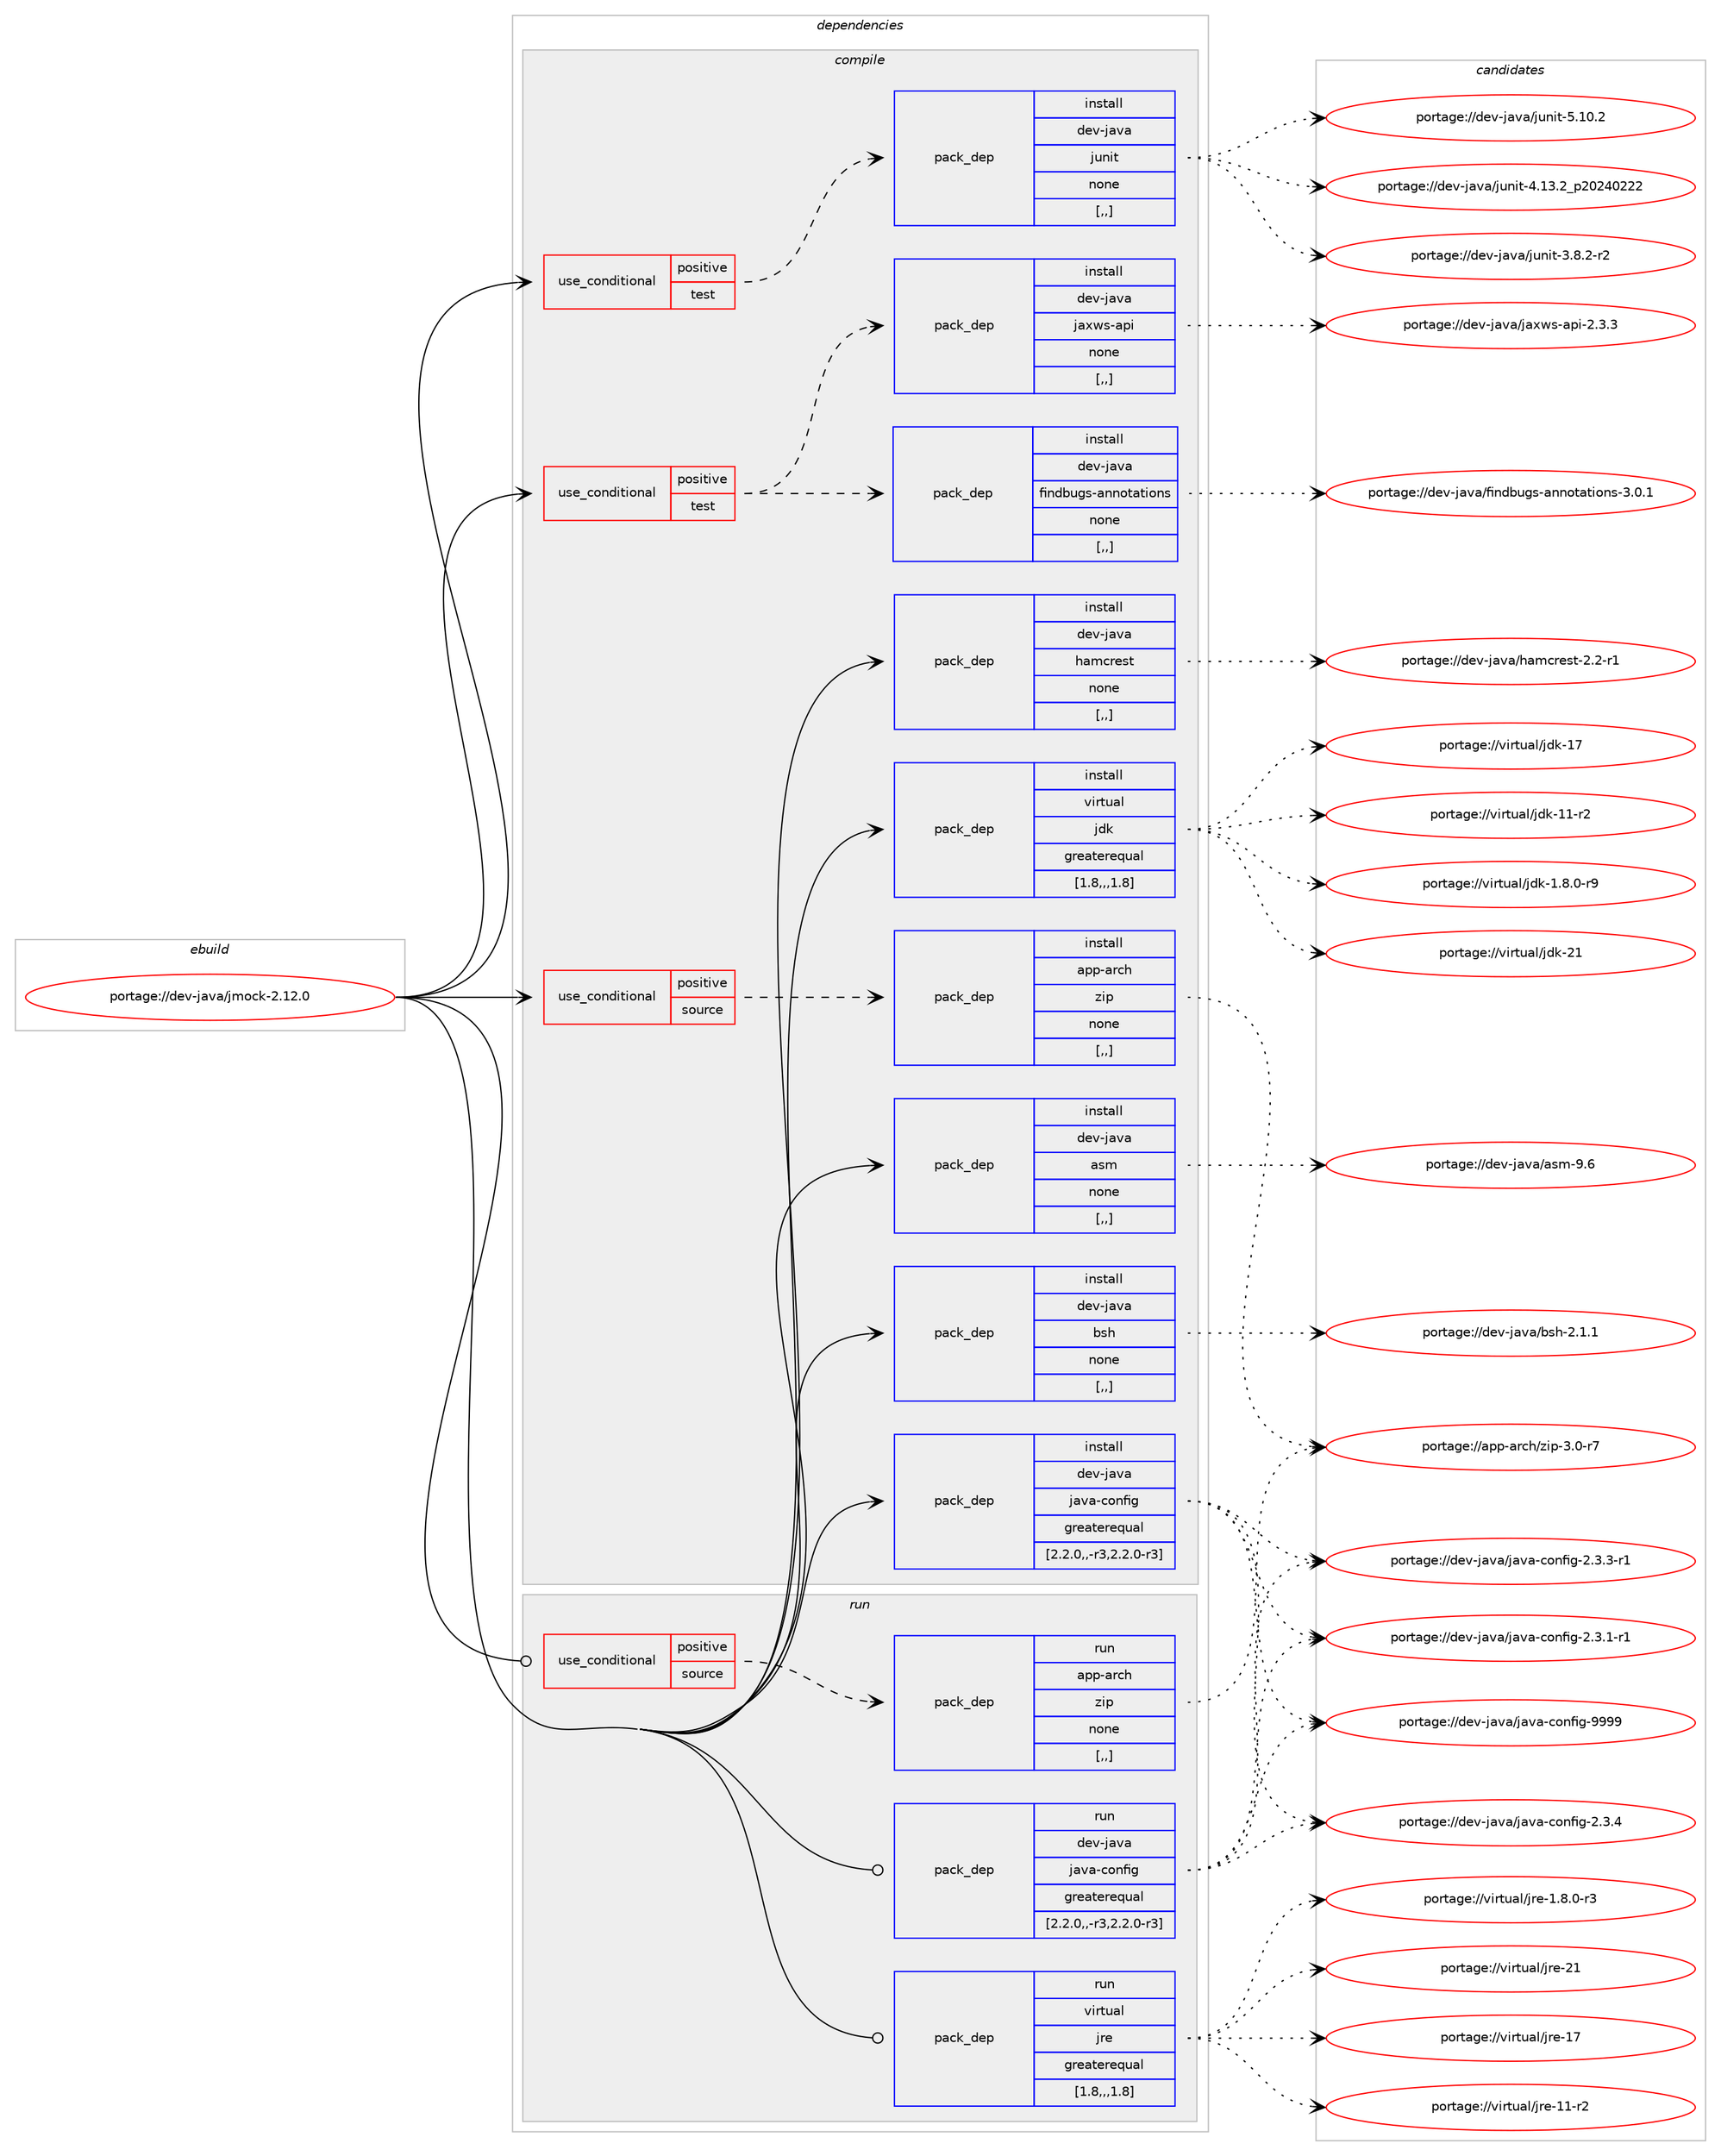 digraph prolog {

# *************
# Graph options
# *************

newrank=true;
concentrate=true;
compound=true;
graph [rankdir=LR,fontname=Helvetica,fontsize=10,ranksep=1.5];#, ranksep=2.5, nodesep=0.2];
edge  [arrowhead=vee];
node  [fontname=Helvetica,fontsize=10];

# **********
# The ebuild
# **********

subgraph cluster_leftcol {
color=gray;
label=<<i>ebuild</i>>;
id [label="portage://dev-java/jmock-2.12.0", color=red, width=4, href="../dev-java/jmock-2.12.0.svg"];
}

# ****************
# The dependencies
# ****************

subgraph cluster_midcol {
color=gray;
label=<<i>dependencies</i>>;
subgraph cluster_compile {
fillcolor="#eeeeee";
style=filled;
label=<<i>compile</i>>;
subgraph cond22131 {
dependency95203 [label=<<TABLE BORDER="0" CELLBORDER="1" CELLSPACING="0" CELLPADDING="4"><TR><TD ROWSPAN="3" CELLPADDING="10">use_conditional</TD></TR><TR><TD>positive</TD></TR><TR><TD>source</TD></TR></TABLE>>, shape=none, color=red];
subgraph pack72013 {
dependency95204 [label=<<TABLE BORDER="0" CELLBORDER="1" CELLSPACING="0" CELLPADDING="4" WIDTH="220"><TR><TD ROWSPAN="6" CELLPADDING="30">pack_dep</TD></TR><TR><TD WIDTH="110">install</TD></TR><TR><TD>app-arch</TD></TR><TR><TD>zip</TD></TR><TR><TD>none</TD></TR><TR><TD>[,,]</TD></TR></TABLE>>, shape=none, color=blue];
}
dependency95203:e -> dependency95204:w [weight=20,style="dashed",arrowhead="vee"];
}
id:e -> dependency95203:w [weight=20,style="solid",arrowhead="vee"];
subgraph cond22132 {
dependency95205 [label=<<TABLE BORDER="0" CELLBORDER="1" CELLSPACING="0" CELLPADDING="4"><TR><TD ROWSPAN="3" CELLPADDING="10">use_conditional</TD></TR><TR><TD>positive</TD></TR><TR><TD>test</TD></TR></TABLE>>, shape=none, color=red];
subgraph pack72014 {
dependency95206 [label=<<TABLE BORDER="0" CELLBORDER="1" CELLSPACING="0" CELLPADDING="4" WIDTH="220"><TR><TD ROWSPAN="6" CELLPADDING="30">pack_dep</TD></TR><TR><TD WIDTH="110">install</TD></TR><TR><TD>dev-java</TD></TR><TR><TD>findbugs-annotations</TD></TR><TR><TD>none</TD></TR><TR><TD>[,,]</TD></TR></TABLE>>, shape=none, color=blue];
}
dependency95205:e -> dependency95206:w [weight=20,style="dashed",arrowhead="vee"];
subgraph pack72015 {
dependency95207 [label=<<TABLE BORDER="0" CELLBORDER="1" CELLSPACING="0" CELLPADDING="4" WIDTH="220"><TR><TD ROWSPAN="6" CELLPADDING="30">pack_dep</TD></TR><TR><TD WIDTH="110">install</TD></TR><TR><TD>dev-java</TD></TR><TR><TD>jaxws-api</TD></TR><TR><TD>none</TD></TR><TR><TD>[,,]</TD></TR></TABLE>>, shape=none, color=blue];
}
dependency95205:e -> dependency95207:w [weight=20,style="dashed",arrowhead="vee"];
}
id:e -> dependency95205:w [weight=20,style="solid",arrowhead="vee"];
subgraph cond22133 {
dependency95208 [label=<<TABLE BORDER="0" CELLBORDER="1" CELLSPACING="0" CELLPADDING="4"><TR><TD ROWSPAN="3" CELLPADDING="10">use_conditional</TD></TR><TR><TD>positive</TD></TR><TR><TD>test</TD></TR></TABLE>>, shape=none, color=red];
subgraph pack72016 {
dependency95209 [label=<<TABLE BORDER="0" CELLBORDER="1" CELLSPACING="0" CELLPADDING="4" WIDTH="220"><TR><TD ROWSPAN="6" CELLPADDING="30">pack_dep</TD></TR><TR><TD WIDTH="110">install</TD></TR><TR><TD>dev-java</TD></TR><TR><TD>junit</TD></TR><TR><TD>none</TD></TR><TR><TD>[,,]</TD></TR></TABLE>>, shape=none, color=blue];
}
dependency95208:e -> dependency95209:w [weight=20,style="dashed",arrowhead="vee"];
}
id:e -> dependency95208:w [weight=20,style="solid",arrowhead="vee"];
subgraph pack72017 {
dependency95210 [label=<<TABLE BORDER="0" CELLBORDER="1" CELLSPACING="0" CELLPADDING="4" WIDTH="220"><TR><TD ROWSPAN="6" CELLPADDING="30">pack_dep</TD></TR><TR><TD WIDTH="110">install</TD></TR><TR><TD>dev-java</TD></TR><TR><TD>asm</TD></TR><TR><TD>none</TD></TR><TR><TD>[,,]</TD></TR></TABLE>>, shape=none, color=blue];
}
id:e -> dependency95210:w [weight=20,style="solid",arrowhead="vee"];
subgraph pack72018 {
dependency95211 [label=<<TABLE BORDER="0" CELLBORDER="1" CELLSPACING="0" CELLPADDING="4" WIDTH="220"><TR><TD ROWSPAN="6" CELLPADDING="30">pack_dep</TD></TR><TR><TD WIDTH="110">install</TD></TR><TR><TD>dev-java</TD></TR><TR><TD>bsh</TD></TR><TR><TD>none</TD></TR><TR><TD>[,,]</TD></TR></TABLE>>, shape=none, color=blue];
}
id:e -> dependency95211:w [weight=20,style="solid",arrowhead="vee"];
subgraph pack72019 {
dependency95212 [label=<<TABLE BORDER="0" CELLBORDER="1" CELLSPACING="0" CELLPADDING="4" WIDTH="220"><TR><TD ROWSPAN="6" CELLPADDING="30">pack_dep</TD></TR><TR><TD WIDTH="110">install</TD></TR><TR><TD>dev-java</TD></TR><TR><TD>hamcrest</TD></TR><TR><TD>none</TD></TR><TR><TD>[,,]</TD></TR></TABLE>>, shape=none, color=blue];
}
id:e -> dependency95212:w [weight=20,style="solid",arrowhead="vee"];
subgraph pack72020 {
dependency95213 [label=<<TABLE BORDER="0" CELLBORDER="1" CELLSPACING="0" CELLPADDING="4" WIDTH="220"><TR><TD ROWSPAN="6" CELLPADDING="30">pack_dep</TD></TR><TR><TD WIDTH="110">install</TD></TR><TR><TD>dev-java</TD></TR><TR><TD>java-config</TD></TR><TR><TD>greaterequal</TD></TR><TR><TD>[2.2.0,,-r3,2.2.0-r3]</TD></TR></TABLE>>, shape=none, color=blue];
}
id:e -> dependency95213:w [weight=20,style="solid",arrowhead="vee"];
subgraph pack72021 {
dependency95214 [label=<<TABLE BORDER="0" CELLBORDER="1" CELLSPACING="0" CELLPADDING="4" WIDTH="220"><TR><TD ROWSPAN="6" CELLPADDING="30">pack_dep</TD></TR><TR><TD WIDTH="110">install</TD></TR><TR><TD>virtual</TD></TR><TR><TD>jdk</TD></TR><TR><TD>greaterequal</TD></TR><TR><TD>[1.8,,,1.8]</TD></TR></TABLE>>, shape=none, color=blue];
}
id:e -> dependency95214:w [weight=20,style="solid",arrowhead="vee"];
}
subgraph cluster_compileandrun {
fillcolor="#eeeeee";
style=filled;
label=<<i>compile and run</i>>;
}
subgraph cluster_run {
fillcolor="#eeeeee";
style=filled;
label=<<i>run</i>>;
subgraph cond22134 {
dependency95215 [label=<<TABLE BORDER="0" CELLBORDER="1" CELLSPACING="0" CELLPADDING="4"><TR><TD ROWSPAN="3" CELLPADDING="10">use_conditional</TD></TR><TR><TD>positive</TD></TR><TR><TD>source</TD></TR></TABLE>>, shape=none, color=red];
subgraph pack72022 {
dependency95216 [label=<<TABLE BORDER="0" CELLBORDER="1" CELLSPACING="0" CELLPADDING="4" WIDTH="220"><TR><TD ROWSPAN="6" CELLPADDING="30">pack_dep</TD></TR><TR><TD WIDTH="110">run</TD></TR><TR><TD>app-arch</TD></TR><TR><TD>zip</TD></TR><TR><TD>none</TD></TR><TR><TD>[,,]</TD></TR></TABLE>>, shape=none, color=blue];
}
dependency95215:e -> dependency95216:w [weight=20,style="dashed",arrowhead="vee"];
}
id:e -> dependency95215:w [weight=20,style="solid",arrowhead="odot"];
subgraph pack72023 {
dependency95217 [label=<<TABLE BORDER="0" CELLBORDER="1" CELLSPACING="0" CELLPADDING="4" WIDTH="220"><TR><TD ROWSPAN="6" CELLPADDING="30">pack_dep</TD></TR><TR><TD WIDTH="110">run</TD></TR><TR><TD>dev-java</TD></TR><TR><TD>java-config</TD></TR><TR><TD>greaterequal</TD></TR><TR><TD>[2.2.0,,-r3,2.2.0-r3]</TD></TR></TABLE>>, shape=none, color=blue];
}
id:e -> dependency95217:w [weight=20,style="solid",arrowhead="odot"];
subgraph pack72024 {
dependency95218 [label=<<TABLE BORDER="0" CELLBORDER="1" CELLSPACING="0" CELLPADDING="4" WIDTH="220"><TR><TD ROWSPAN="6" CELLPADDING="30">pack_dep</TD></TR><TR><TD WIDTH="110">run</TD></TR><TR><TD>virtual</TD></TR><TR><TD>jre</TD></TR><TR><TD>greaterequal</TD></TR><TR><TD>[1.8,,,1.8]</TD></TR></TABLE>>, shape=none, color=blue];
}
id:e -> dependency95218:w [weight=20,style="solid",arrowhead="odot"];
}
}

# **************
# The candidates
# **************

subgraph cluster_choices {
rank=same;
color=gray;
label=<<i>candidates</i>>;

subgraph choice72013 {
color=black;
nodesep=1;
choice9711211245971149910447122105112455146484511455 [label="portage://app-arch/zip-3.0-r7", color=red, width=4,href="../app-arch/zip-3.0-r7.svg"];
dependency95204:e -> choice9711211245971149910447122105112455146484511455:w [style=dotted,weight="100"];
}
subgraph choice72014 {
color=black;
nodesep=1;
choice1001011184510697118974710210511010098117103115459711011011111697116105111110115455146484649 [label="portage://dev-java/findbugs-annotations-3.0.1", color=red, width=4,href="../dev-java/findbugs-annotations-3.0.1.svg"];
dependency95206:e -> choice1001011184510697118974710210511010098117103115459711011011111697116105111110115455146484649:w [style=dotted,weight="100"];
}
subgraph choice72015 {
color=black;
nodesep=1;
choice10010111845106971189747106971201191154597112105455046514651 [label="portage://dev-java/jaxws-api-2.3.3", color=red, width=4,href="../dev-java/jaxws-api-2.3.3.svg"];
dependency95207:e -> choice10010111845106971189747106971201191154597112105455046514651:w [style=dotted,weight="100"];
}
subgraph choice72016 {
color=black;
nodesep=1;
choice1001011184510697118974710611711010511645534649484650 [label="portage://dev-java/junit-5.10.2", color=red, width=4,href="../dev-java/junit-5.10.2.svg"];
choice1001011184510697118974710611711010511645524649514650951125048505248505050 [label="portage://dev-java/junit-4.13.2_p20240222", color=red, width=4,href="../dev-java/junit-4.13.2_p20240222.svg"];
choice100101118451069711897471061171101051164551465646504511450 [label="portage://dev-java/junit-3.8.2-r2", color=red, width=4,href="../dev-java/junit-3.8.2-r2.svg"];
dependency95209:e -> choice1001011184510697118974710611711010511645534649484650:w [style=dotted,weight="100"];
dependency95209:e -> choice1001011184510697118974710611711010511645524649514650951125048505248505050:w [style=dotted,weight="100"];
dependency95209:e -> choice100101118451069711897471061171101051164551465646504511450:w [style=dotted,weight="100"];
}
subgraph choice72017 {
color=black;
nodesep=1;
choice100101118451069711897479711510945574654 [label="portage://dev-java/asm-9.6", color=red, width=4,href="../dev-java/asm-9.6.svg"];
dependency95210:e -> choice100101118451069711897479711510945574654:w [style=dotted,weight="100"];
}
subgraph choice72018 {
color=black;
nodesep=1;
choice1001011184510697118974798115104455046494649 [label="portage://dev-java/bsh-2.1.1", color=red, width=4,href="../dev-java/bsh-2.1.1.svg"];
dependency95211:e -> choice1001011184510697118974798115104455046494649:w [style=dotted,weight="100"];
}
subgraph choice72019 {
color=black;
nodesep=1;
choice100101118451069711897471049710999114101115116455046504511449 [label="portage://dev-java/hamcrest-2.2-r1", color=red, width=4,href="../dev-java/hamcrest-2.2-r1.svg"];
dependency95212:e -> choice100101118451069711897471049710999114101115116455046504511449:w [style=dotted,weight="100"];
}
subgraph choice72020 {
color=black;
nodesep=1;
choice10010111845106971189747106971189745991111101021051034557575757 [label="portage://dev-java/java-config-9999", color=red, width=4,href="../dev-java/java-config-9999.svg"];
choice1001011184510697118974710697118974599111110102105103455046514652 [label="portage://dev-java/java-config-2.3.4", color=red, width=4,href="../dev-java/java-config-2.3.4.svg"];
choice10010111845106971189747106971189745991111101021051034550465146514511449 [label="portage://dev-java/java-config-2.3.3-r1", color=red, width=4,href="../dev-java/java-config-2.3.3-r1.svg"];
choice10010111845106971189747106971189745991111101021051034550465146494511449 [label="portage://dev-java/java-config-2.3.1-r1", color=red, width=4,href="../dev-java/java-config-2.3.1-r1.svg"];
dependency95213:e -> choice10010111845106971189747106971189745991111101021051034557575757:w [style=dotted,weight="100"];
dependency95213:e -> choice1001011184510697118974710697118974599111110102105103455046514652:w [style=dotted,weight="100"];
dependency95213:e -> choice10010111845106971189747106971189745991111101021051034550465146514511449:w [style=dotted,weight="100"];
dependency95213:e -> choice10010111845106971189747106971189745991111101021051034550465146494511449:w [style=dotted,weight="100"];
}
subgraph choice72021 {
color=black;
nodesep=1;
choice1181051141161179710847106100107455049 [label="portage://virtual/jdk-21", color=red, width=4,href="../virtual/jdk-21.svg"];
choice1181051141161179710847106100107454955 [label="portage://virtual/jdk-17", color=red, width=4,href="../virtual/jdk-17.svg"];
choice11810511411611797108471061001074549494511450 [label="portage://virtual/jdk-11-r2", color=red, width=4,href="../virtual/jdk-11-r2.svg"];
choice11810511411611797108471061001074549465646484511457 [label="portage://virtual/jdk-1.8.0-r9", color=red, width=4,href="../virtual/jdk-1.8.0-r9.svg"];
dependency95214:e -> choice1181051141161179710847106100107455049:w [style=dotted,weight="100"];
dependency95214:e -> choice1181051141161179710847106100107454955:w [style=dotted,weight="100"];
dependency95214:e -> choice11810511411611797108471061001074549494511450:w [style=dotted,weight="100"];
dependency95214:e -> choice11810511411611797108471061001074549465646484511457:w [style=dotted,weight="100"];
}
subgraph choice72022 {
color=black;
nodesep=1;
choice9711211245971149910447122105112455146484511455 [label="portage://app-arch/zip-3.0-r7", color=red, width=4,href="../app-arch/zip-3.0-r7.svg"];
dependency95216:e -> choice9711211245971149910447122105112455146484511455:w [style=dotted,weight="100"];
}
subgraph choice72023 {
color=black;
nodesep=1;
choice10010111845106971189747106971189745991111101021051034557575757 [label="portage://dev-java/java-config-9999", color=red, width=4,href="../dev-java/java-config-9999.svg"];
choice1001011184510697118974710697118974599111110102105103455046514652 [label="portage://dev-java/java-config-2.3.4", color=red, width=4,href="../dev-java/java-config-2.3.4.svg"];
choice10010111845106971189747106971189745991111101021051034550465146514511449 [label="portage://dev-java/java-config-2.3.3-r1", color=red, width=4,href="../dev-java/java-config-2.3.3-r1.svg"];
choice10010111845106971189747106971189745991111101021051034550465146494511449 [label="portage://dev-java/java-config-2.3.1-r1", color=red, width=4,href="../dev-java/java-config-2.3.1-r1.svg"];
dependency95217:e -> choice10010111845106971189747106971189745991111101021051034557575757:w [style=dotted,weight="100"];
dependency95217:e -> choice1001011184510697118974710697118974599111110102105103455046514652:w [style=dotted,weight="100"];
dependency95217:e -> choice10010111845106971189747106971189745991111101021051034550465146514511449:w [style=dotted,weight="100"];
dependency95217:e -> choice10010111845106971189747106971189745991111101021051034550465146494511449:w [style=dotted,weight="100"];
}
subgraph choice72024 {
color=black;
nodesep=1;
choice1181051141161179710847106114101455049 [label="portage://virtual/jre-21", color=red, width=4,href="../virtual/jre-21.svg"];
choice1181051141161179710847106114101454955 [label="portage://virtual/jre-17", color=red, width=4,href="../virtual/jre-17.svg"];
choice11810511411611797108471061141014549494511450 [label="portage://virtual/jre-11-r2", color=red, width=4,href="../virtual/jre-11-r2.svg"];
choice11810511411611797108471061141014549465646484511451 [label="portage://virtual/jre-1.8.0-r3", color=red, width=4,href="../virtual/jre-1.8.0-r3.svg"];
dependency95218:e -> choice1181051141161179710847106114101455049:w [style=dotted,weight="100"];
dependency95218:e -> choice1181051141161179710847106114101454955:w [style=dotted,weight="100"];
dependency95218:e -> choice11810511411611797108471061141014549494511450:w [style=dotted,weight="100"];
dependency95218:e -> choice11810511411611797108471061141014549465646484511451:w [style=dotted,weight="100"];
}
}

}
